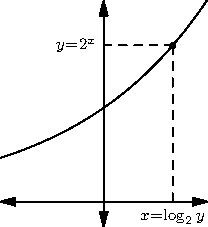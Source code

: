 import graph;
import math;

size(4cm);
real eps=0.3;
real X=1.1;
real Y=3.0;

real f(real x) { return 2**x; }
real w(real x) { return 0.05*sin(20*x); }

//path xax=(-0.25*X,0)--(X,0);
//path yax=(-0.25*X,0)--(Y,0);
//draw(xax,Arrows);
//draw(yax,Arrows);
draw(graph(f,-X,X,operator ..));

real x0=0.67*X;
real y0=f(x0);

xaxis(Arrows);
yaxis(Arrows);
dot((x0,y0));

label("${\scriptstyle x=\log_2 y}$",(x0,0),S);
label("${\scriptstyle y=2^x}$",(0,y0),W);

draw((x0,0)--(x0,y0),dashed);
draw((0,y0)--(x0,y0),dashed);
